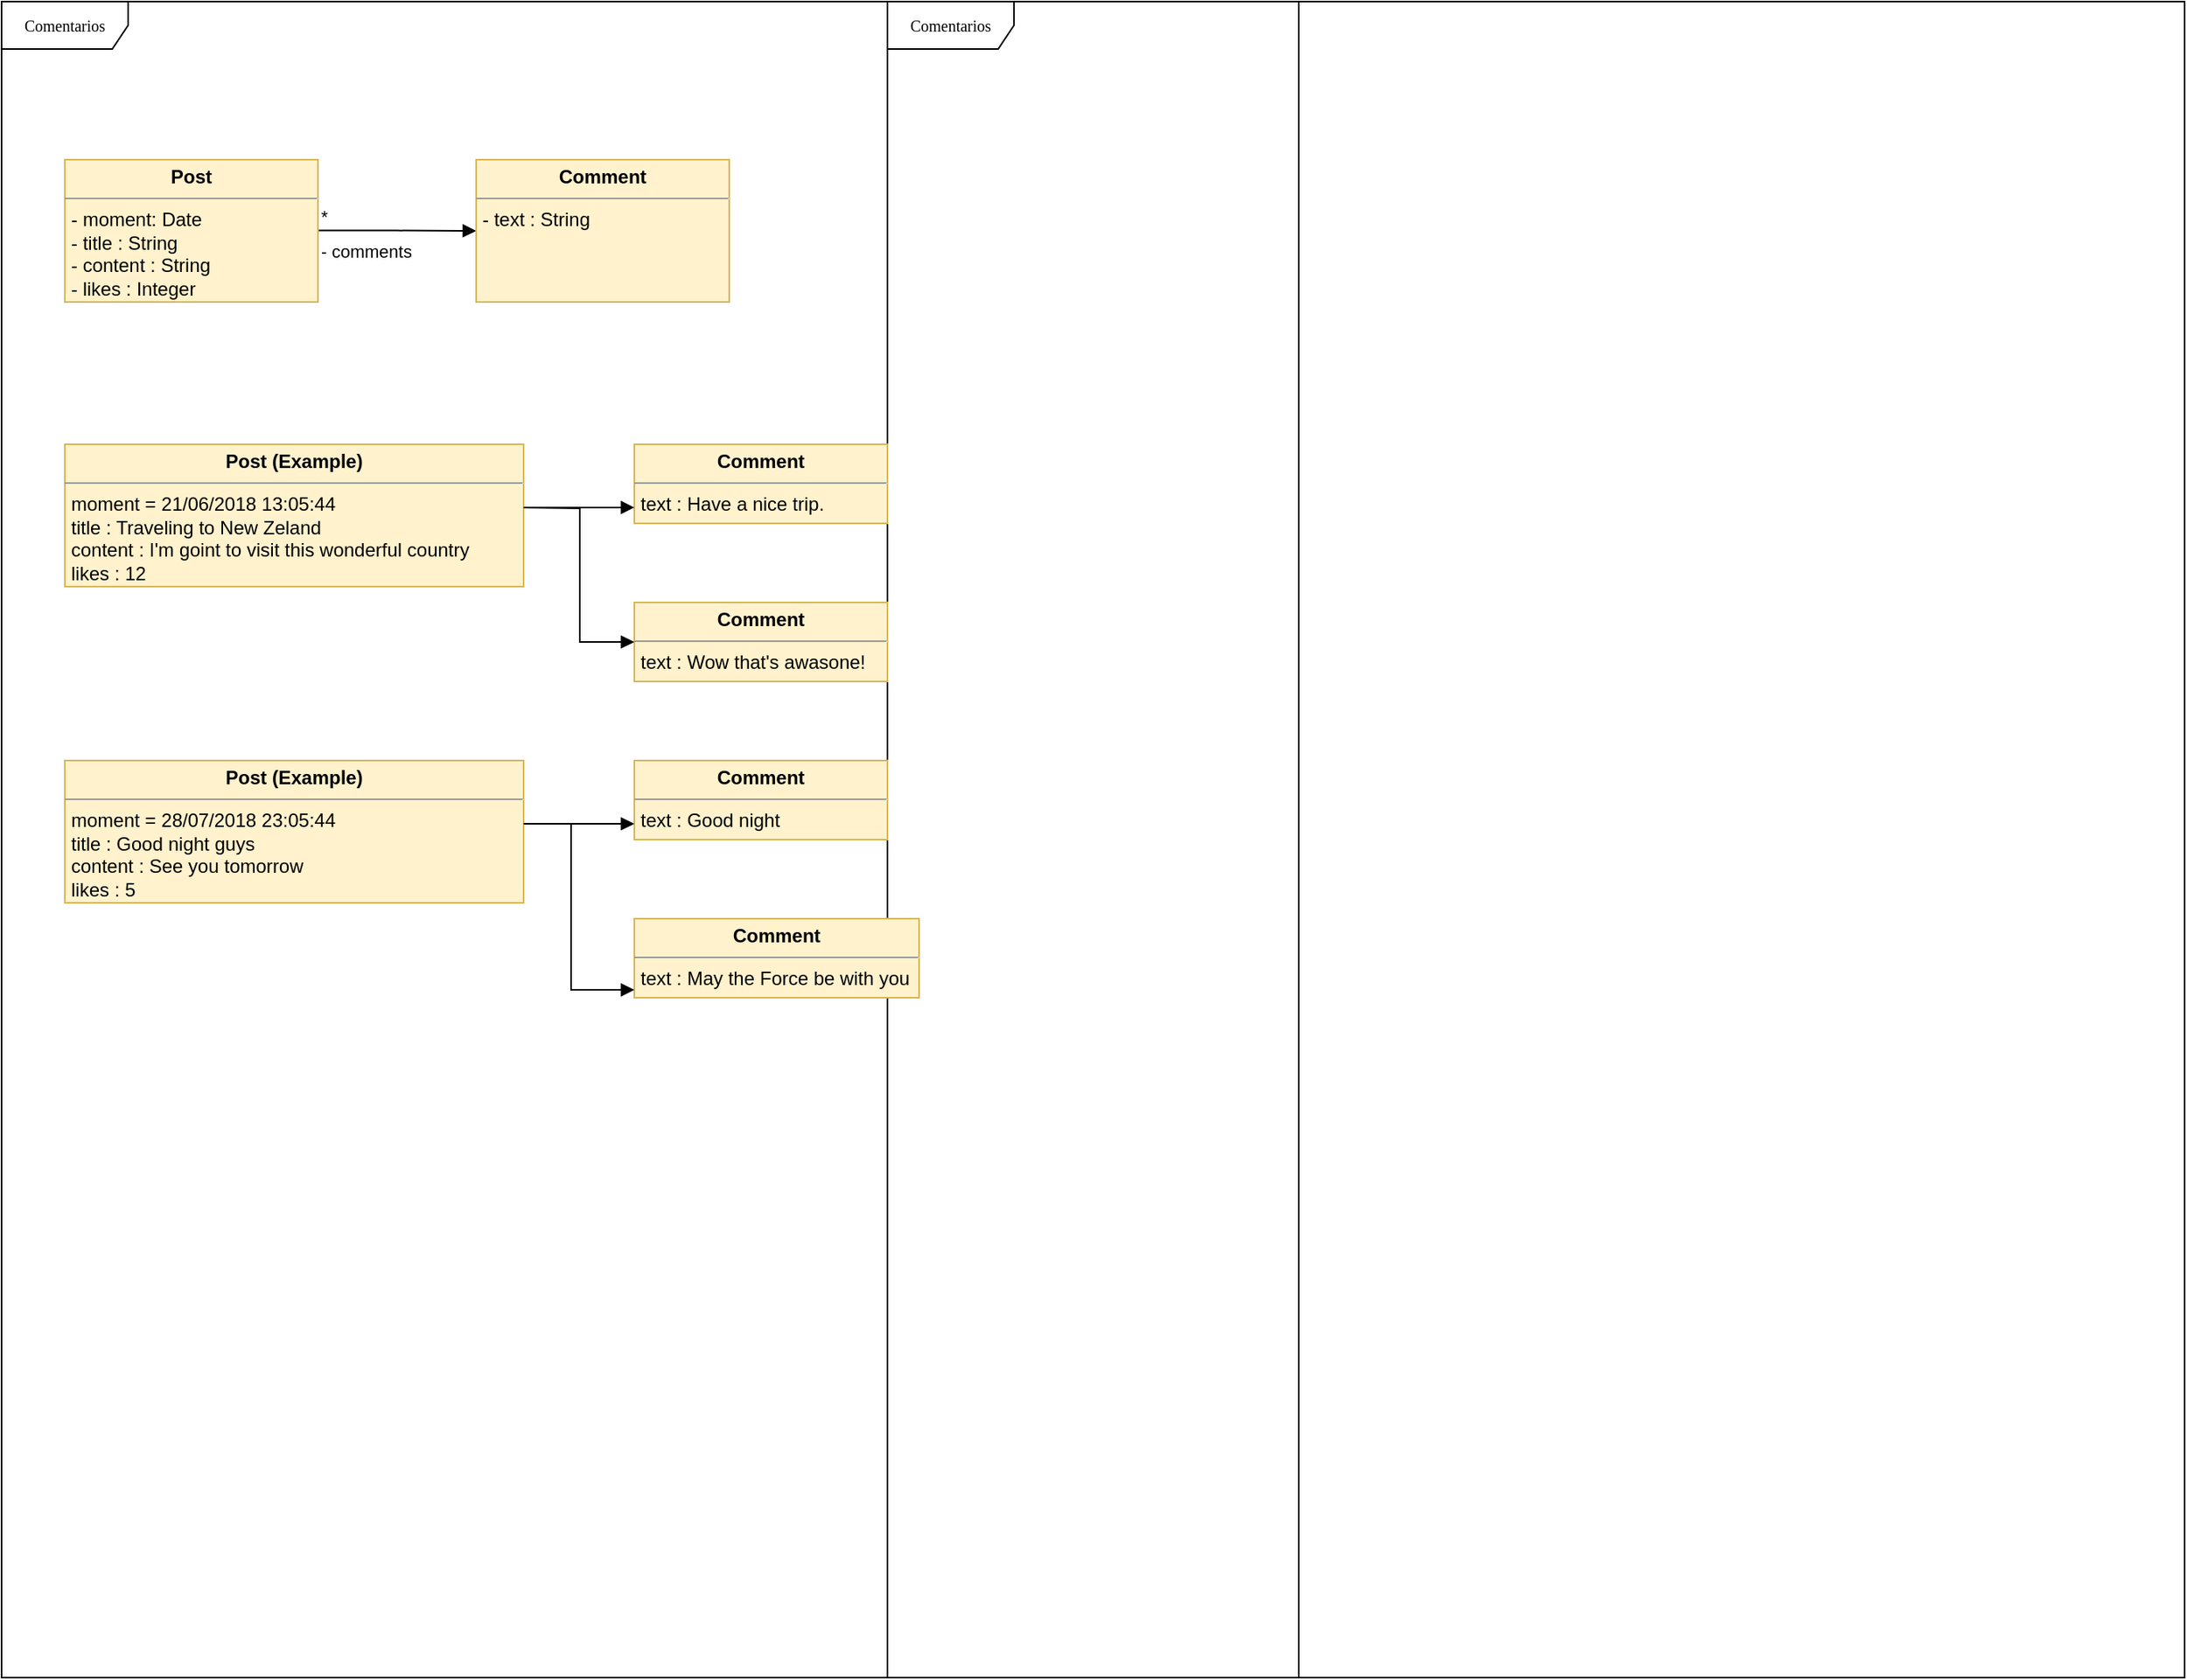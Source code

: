 <mxfile version="16.1.0" type="github">
  <diagram name="Page-1" id="c4acf3e9-155e-7222-9cf6-157b1a14988f">
    <mxGraphModel dx="1730" dy="952" grid="1" gridSize="10" guides="1" tooltips="1" connect="1" arrows="1" fold="1" page="1" pageScale="1" pageWidth="850" pageHeight="1100" background="none" math="0" shadow="0">
      <root>
        <mxCell id="0" />
        <mxCell id="1" parent="0" />
        <mxCell id="17acba5748e5396b-1" value="Comentarios" style="shape=umlFrame;whiteSpace=wrap;html=1;rounded=0;shadow=0;comic=0;labelBackgroundColor=none;strokeWidth=1;fontFamily=Verdana;fontSize=10;align=center;width=80;height=30;" parent="1" vertex="1">
          <mxGeometry x="20" y="20" width="820" height="1060" as="geometry" />
        </mxCell>
        <mxCell id="glJlqSQhAU0LvYaqzgD2-1" value="&lt;p style=&quot;margin: 0px ; margin-top: 4px ; text-align: center&quot;&gt;&lt;b&gt;Post&lt;/b&gt;&lt;/p&gt;&lt;hr size=&quot;1&quot;&gt;&lt;p style=&quot;margin: 0px ; margin-left: 4px&quot;&gt;- moment: Date&lt;/p&gt;&lt;p style=&quot;margin: 0px ; margin-left: 4px&quot;&gt;- title : String&lt;/p&gt;&lt;p style=&quot;margin: 0px ; margin-left: 4px&quot;&gt;- content : String&lt;/p&gt;&lt;p style=&quot;margin: 0px ; margin-left: 4px&quot;&gt;- likes : Integer&lt;/p&gt;&lt;hr size=&quot;1&quot;&gt;&lt;p style=&quot;margin: 0px ; margin-left: 4px&quot;&gt;&amp;nbsp;&lt;/p&gt;" style="verticalAlign=top;align=left;overflow=fill;fontSize=12;fontFamily=Helvetica;html=1;fillColor=#fff2cc;strokeColor=#d6b656;" vertex="1" parent="1">
          <mxGeometry x="60" y="120" width="160" height="90" as="geometry" />
        </mxCell>
        <mxCell id="glJlqSQhAU0LvYaqzgD2-2" value="&lt;p style=&quot;margin: 0px ; margin-top: 4px ; text-align: center&quot;&gt;&lt;b&gt;Comment&lt;/b&gt;&lt;/p&gt;&lt;hr size=&quot;1&quot;&gt;&lt;p style=&quot;margin: 0px ; margin-left: 4px&quot;&gt;&lt;span&gt;- text&lt;/span&gt;&lt;span&gt;&amp;nbsp;: String&lt;/span&gt;&lt;/p&gt;&lt;p style=&quot;margin: 0px ; margin-left: 4px&quot;&gt;&lt;/p&gt;&lt;p style=&quot;margin: 0px ; margin-left: 4px&quot;&gt;&amp;nbsp;&lt;/p&gt;" style="verticalAlign=top;align=left;overflow=fill;fontSize=12;fontFamily=Helvetica;html=1;fillColor=#fff2cc;strokeColor=#d6b656;" vertex="1" parent="1">
          <mxGeometry x="320" y="120" width="160" height="90" as="geometry" />
        </mxCell>
        <mxCell id="glJlqSQhAU0LvYaqzgD2-5" value="- comments" style="endArrow=block;endFill=1;html=1;edgeStyle=orthogonalEdgeStyle;align=left;verticalAlign=top;rounded=0;shadow=0;" edge="1" parent="1">
          <mxGeometry x="-1" relative="1" as="geometry">
            <mxPoint x="220" y="164.8" as="sourcePoint" />
            <mxPoint x="320" y="165" as="targetPoint" />
            <Array as="points">
              <mxPoint x="270" y="164.8" />
              <mxPoint x="270" y="164.8" />
            </Array>
          </mxGeometry>
        </mxCell>
        <mxCell id="glJlqSQhAU0LvYaqzgD2-6" value="*" style="edgeLabel;resizable=0;html=1;align=left;verticalAlign=bottom;" connectable="0" vertex="1" parent="glJlqSQhAU0LvYaqzgD2-5">
          <mxGeometry x="-1" relative="1" as="geometry" />
        </mxCell>
        <mxCell id="glJlqSQhAU0LvYaqzgD2-7" value="Comentarios" style="shape=umlFrame;whiteSpace=wrap;html=1;rounded=0;shadow=0;comic=0;labelBackgroundColor=none;strokeWidth=1;fontFamily=Verdana;fontSize=10;align=center;width=80;height=30;" vertex="1" parent="1">
          <mxGeometry x="580" y="20" width="820" height="1060" as="geometry" />
        </mxCell>
        <mxCell id="glJlqSQhAU0LvYaqzgD2-8" value="&lt;p style=&quot;margin: 0px ; margin-top: 4px ; text-align: center&quot;&gt;&lt;b&gt;Post&lt;/b&gt;&lt;/p&gt;&lt;hr size=&quot;1&quot;&gt;&lt;p style=&quot;margin: 0px ; margin-left: 4px&quot;&gt;- moment: Date&lt;/p&gt;&lt;p style=&quot;margin: 0px ; margin-left: 4px&quot;&gt;- title : String&lt;/p&gt;&lt;p style=&quot;margin: 0px ; margin-left: 4px&quot;&gt;- content : String&lt;/p&gt;&lt;p style=&quot;margin: 0px ; margin-left: 4px&quot;&gt;- likes : Integer&lt;/p&gt;&lt;hr size=&quot;1&quot;&gt;&lt;p style=&quot;margin: 0px ; margin-left: 4px&quot;&gt;&amp;nbsp;&lt;/p&gt;" style="verticalAlign=top;align=left;overflow=fill;fontSize=12;fontFamily=Helvetica;html=1;fillColor=#fff2cc;strokeColor=#d6b656;" vertex="1" parent="1">
          <mxGeometry x="60" y="120" width="160" height="90" as="geometry" />
        </mxCell>
        <mxCell id="glJlqSQhAU0LvYaqzgD2-9" value="&lt;p style=&quot;margin: 0px ; margin-top: 4px ; text-align: center&quot;&gt;&lt;b&gt;Comment&lt;/b&gt;&lt;/p&gt;&lt;hr size=&quot;1&quot;&gt;&lt;p style=&quot;margin: 0px ; margin-left: 4px&quot;&gt;&lt;span&gt;- text&lt;/span&gt;&lt;span&gt;&amp;nbsp;: String&lt;/span&gt;&lt;/p&gt;&lt;p style=&quot;margin: 0px ; margin-left: 4px&quot;&gt;&lt;/p&gt;&lt;p style=&quot;margin: 0px ; margin-left: 4px&quot;&gt;&amp;nbsp;&lt;/p&gt;" style="verticalAlign=top;align=left;overflow=fill;fontSize=12;fontFamily=Helvetica;html=1;fillColor=#fff2cc;strokeColor=#d6b656;" vertex="1" parent="1">
          <mxGeometry x="320" y="120" width="160" height="90" as="geometry" />
        </mxCell>
        <mxCell id="glJlqSQhAU0LvYaqzgD2-13" value="&lt;p style=&quot;margin: 0px ; margin-top: 4px ; text-align: center&quot;&gt;&lt;b&gt;Post (Example)&lt;/b&gt;&lt;/p&gt;&lt;hr size=&quot;1&quot;&gt;&lt;p style=&quot;margin: 0px ; margin-left: 4px&quot;&gt;moment = 21/06/2018 13:05:44&lt;/p&gt;&lt;p style=&quot;margin: 0px ; margin-left: 4px&quot;&gt;title : Traveling to New Zeland&lt;/p&gt;&lt;p style=&quot;margin: 0px ; margin-left: 4px&quot;&gt;content : I&#39;m goint to visit this wonderful country&lt;/p&gt;&lt;p style=&quot;margin: 0px ; margin-left: 4px&quot;&gt;likes : 12&lt;/p&gt;&lt;hr size=&quot;1&quot;&gt;&lt;p style=&quot;margin: 0px ; margin-left: 4px&quot;&gt;&amp;nbsp;&lt;/p&gt;" style="verticalAlign=top;align=left;overflow=fill;fontSize=12;fontFamily=Helvetica;html=1;fillColor=#fff2cc;strokeColor=#d6b656;" vertex="1" parent="1">
          <mxGeometry x="60" y="300" width="290" height="90" as="geometry" />
        </mxCell>
        <mxCell id="glJlqSQhAU0LvYaqzgD2-14" value="&lt;p style=&quot;margin: 0px ; margin-top: 4px ; text-align: center&quot;&gt;&lt;b&gt;Comment&lt;/b&gt;&lt;/p&gt;&lt;hr size=&quot;1&quot;&gt;&lt;p style=&quot;margin: 0px ; margin-left: 4px&quot;&gt;&lt;span&gt;text&lt;/span&gt;&lt;span&gt;&amp;nbsp;: Have a nice trip.&lt;/span&gt;&lt;/p&gt;&lt;p style=&quot;margin: 0px ; margin-left: 4px&quot;&gt;&lt;/p&gt;&lt;p style=&quot;margin: 0px ; margin-left: 4px&quot;&gt;&amp;nbsp;&lt;/p&gt;" style="verticalAlign=top;align=left;overflow=fill;fontSize=12;fontFamily=Helvetica;html=1;fillColor=#fff2cc;strokeColor=#d6b656;" vertex="1" parent="1">
          <mxGeometry x="420" y="300" width="160" height="50" as="geometry" />
        </mxCell>
        <mxCell id="glJlqSQhAU0LvYaqzgD2-15" value="" style="endArrow=block;endFill=1;html=1;edgeStyle=orthogonalEdgeStyle;align=left;verticalAlign=top;rounded=0;shadow=0;" edge="1" parent="1">
          <mxGeometry x="-1" relative="1" as="geometry">
            <mxPoint x="350" y="340" as="sourcePoint" />
            <mxPoint x="420" y="339.99" as="targetPoint" />
            <Array as="points">
              <mxPoint x="390" y="340" />
              <mxPoint x="390" y="340" />
            </Array>
          </mxGeometry>
        </mxCell>
        <mxCell id="glJlqSQhAU0LvYaqzgD2-19" value="&lt;p style=&quot;margin: 0px ; margin-top: 4px ; text-align: center&quot;&gt;&lt;b&gt;Comment&lt;/b&gt;&lt;/p&gt;&lt;hr size=&quot;1&quot;&gt;&lt;p style=&quot;margin: 0px ; margin-left: 4px&quot;&gt;&lt;span&gt;text&lt;/span&gt;&lt;span&gt;&amp;nbsp;: Wow that&#39;s awasone!&lt;/span&gt;&lt;/p&gt;&lt;p style=&quot;margin: 0px ; margin-left: 4px&quot;&gt;&lt;/p&gt;&lt;p style=&quot;margin: 0px ; margin-left: 4px&quot;&gt;&amp;nbsp;&lt;/p&gt;" style="verticalAlign=top;align=left;overflow=fill;fontSize=12;fontFamily=Helvetica;html=1;fillColor=#fff2cc;strokeColor=#d6b656;" vertex="1" parent="1">
          <mxGeometry x="420" y="400" width="160" height="50" as="geometry" />
        </mxCell>
        <mxCell id="glJlqSQhAU0LvYaqzgD2-21" value="" style="endArrow=block;endFill=1;html=1;edgeStyle=orthogonalEdgeStyle;align=left;verticalAlign=top;rounded=0;shadow=0;entryX=0;entryY=0.5;entryDx=0;entryDy=0;" edge="1" parent="1" target="glJlqSQhAU0LvYaqzgD2-19">
          <mxGeometry x="-1" relative="1" as="geometry">
            <mxPoint x="350" y="340" as="sourcePoint" />
            <mxPoint x="380" y="340" as="targetPoint" />
          </mxGeometry>
        </mxCell>
        <mxCell id="glJlqSQhAU0LvYaqzgD2-23" value="&lt;p style=&quot;margin: 0px ; margin-top: 4px ; text-align: center&quot;&gt;&lt;b&gt;Post (Example)&lt;/b&gt;&lt;/p&gt;&lt;hr size=&quot;1&quot;&gt;&lt;p style=&quot;margin: 0px ; margin-left: 4px&quot;&gt;moment = 28/07/2018 23:05:44&lt;/p&gt;&lt;p style=&quot;margin: 0px ; margin-left: 4px&quot;&gt;title : Good night guys&lt;/p&gt;&lt;p style=&quot;margin: 0px ; margin-left: 4px&quot;&gt;content : See you tomorrow&lt;/p&gt;&lt;p style=&quot;margin: 0px ; margin-left: 4px&quot;&gt;likes : 5&lt;/p&gt;&lt;hr size=&quot;1&quot;&gt;&lt;p style=&quot;margin: 0px ; margin-left: 4px&quot;&gt;&amp;nbsp;&lt;/p&gt;" style="verticalAlign=top;align=left;overflow=fill;fontSize=12;fontFamily=Helvetica;html=1;fillColor=#fff2cc;strokeColor=#d6b656;" vertex="1" parent="1">
          <mxGeometry x="60" y="500" width="290" height="90" as="geometry" />
        </mxCell>
        <mxCell id="glJlqSQhAU0LvYaqzgD2-24" value="&lt;p style=&quot;margin: 0px ; margin-top: 4px ; text-align: center&quot;&gt;&lt;b&gt;Comment&lt;/b&gt;&lt;/p&gt;&lt;hr size=&quot;1&quot;&gt;&lt;p style=&quot;margin: 0px ; margin-left: 4px&quot;&gt;&lt;span&gt;text&lt;/span&gt;&lt;span&gt;&amp;nbsp;: Good night&lt;/span&gt;&lt;/p&gt;&lt;p style=&quot;margin: 0px ; margin-left: 4px&quot;&gt;&lt;/p&gt;&lt;p style=&quot;margin: 0px ; margin-left: 4px&quot;&gt;&amp;nbsp;&lt;/p&gt;" style="verticalAlign=top;align=left;overflow=fill;fontSize=12;fontFamily=Helvetica;html=1;fillColor=#fff2cc;strokeColor=#d6b656;" vertex="1" parent="1">
          <mxGeometry x="420" y="500" width="160" height="50" as="geometry" />
        </mxCell>
        <mxCell id="glJlqSQhAU0LvYaqzgD2-25" value="&lt;p style=&quot;margin: 0px ; margin-top: 4px ; text-align: center&quot;&gt;&lt;b&gt;Comment&lt;/b&gt;&lt;/p&gt;&lt;hr size=&quot;1&quot;&gt;&lt;p style=&quot;margin: 0px ; margin-left: 4px&quot;&gt;&lt;span&gt;text&lt;/span&gt;&lt;span&gt;&amp;nbsp;: May the Force be with you&lt;/span&gt;&lt;/p&gt;&lt;p style=&quot;margin: 0px ; margin-left: 4px&quot;&gt;&lt;/p&gt;&lt;p style=&quot;margin: 0px ; margin-left: 4px&quot;&gt;&amp;nbsp;&lt;/p&gt;" style="verticalAlign=top;align=left;overflow=fill;fontSize=12;fontFamily=Helvetica;html=1;fillColor=#fff2cc;strokeColor=#d6b656;" vertex="1" parent="1">
          <mxGeometry x="420" y="600" width="180" height="50" as="geometry" />
        </mxCell>
        <mxCell id="glJlqSQhAU0LvYaqzgD2-26" value="" style="endArrow=block;endFill=1;html=1;edgeStyle=orthogonalEdgeStyle;align=left;verticalAlign=top;rounded=0;shadow=0;" edge="1" parent="1">
          <mxGeometry x="-1" relative="1" as="geometry">
            <mxPoint x="350" y="540.01" as="sourcePoint" />
            <mxPoint x="420" y="540" as="targetPoint" />
            <Array as="points">
              <mxPoint x="390" y="540.01" />
              <mxPoint x="390" y="540.01" />
            </Array>
          </mxGeometry>
        </mxCell>
        <mxCell id="glJlqSQhAU0LvYaqzgD2-27" value="" style="endArrow=block;endFill=1;html=1;edgeStyle=orthogonalEdgeStyle;align=left;verticalAlign=top;rounded=0;shadow=0;entryX=0;entryY=0.5;entryDx=0;entryDy=0;" edge="1" parent="1">
          <mxGeometry x="-1" relative="1" as="geometry">
            <mxPoint x="350" y="540.01" as="sourcePoint" />
            <mxPoint x="420" y="645.01" as="targetPoint" />
            <Array as="points">
              <mxPoint x="380" y="540" />
              <mxPoint x="380" y="645" />
            </Array>
          </mxGeometry>
        </mxCell>
      </root>
    </mxGraphModel>
  </diagram>
</mxfile>
